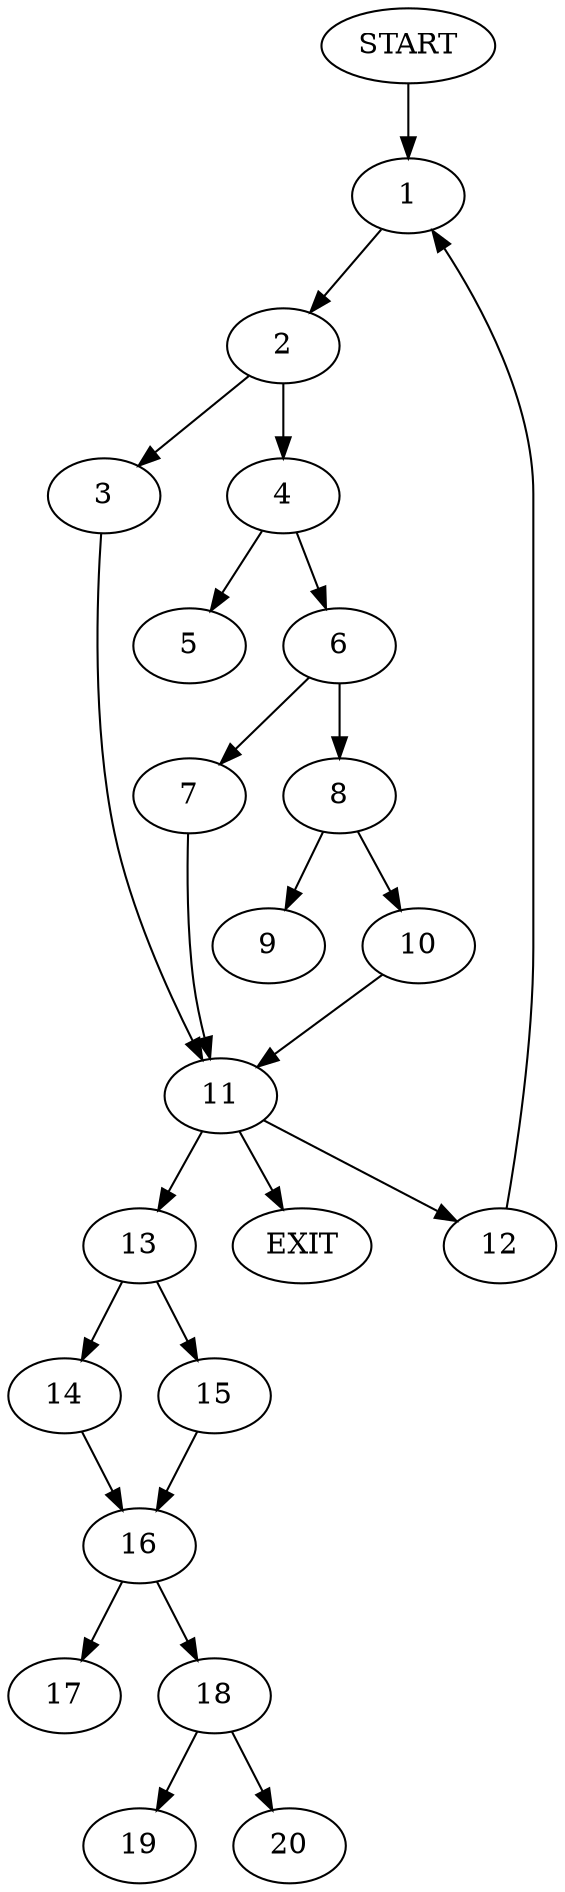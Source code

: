 digraph { 
0 [label="START"];
1;
2;
3;
4;
5;
6;
7;
8;
9;
10;
11;
12;
13;
14;
15;
16;
17;
18;
19;
20;
21[label="EXIT"];
0 -> 1;
1 -> 2;
2 -> 4;
2 -> 3;
3 -> 11;
4 -> 5;
4 -> 6;
6 -> 7;
6 -> 8;
7 -> 11;
8 -> 10;
8 -> 9;
10 -> 11;
11 -> 21;
11 -> 12;
11:s2 -> 13;
12 -> 1;
13 -> 14;
13 -> 15;
14 -> 16;
15 -> 16;
16 -> 17;
16 -> 18;
18 -> 19;
18 -> 20;
}